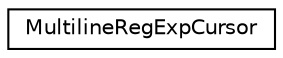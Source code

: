 digraph "Graphical Class Hierarchy"
{
 // LATEX_PDF_SIZE
  edge [fontname="Helvetica",fontsize="10",labelfontname="Helvetica",labelfontsize="10"];
  node [fontname="Helvetica",fontsize="10",shape=record];
  rankdir="LR";
  Node0 [label="MultilineRegExpCursor",height=0.2,width=0.4,color="black", fillcolor="white", style="filled",URL="$classMultilineRegExpCursor.html",tooltip=" "];
}
